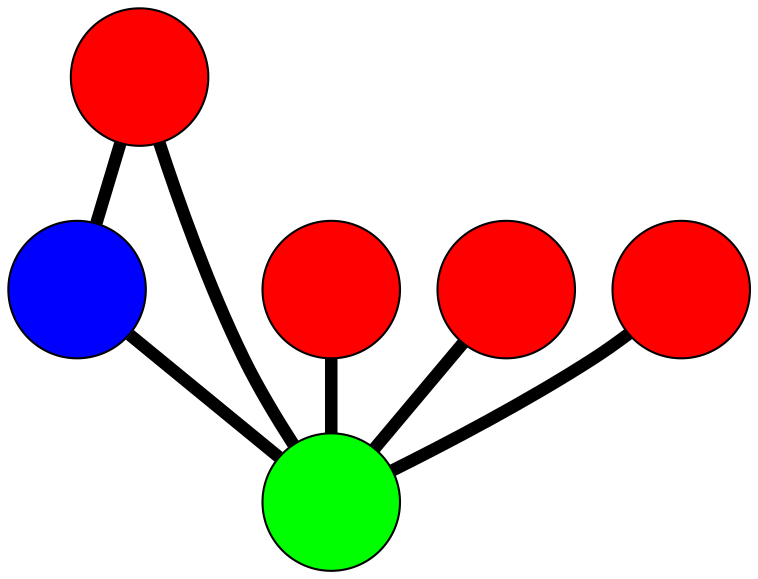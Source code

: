 graph G {
	graph [bb="-137.69,-114.13,100.01,140.93",
		overlap=false,
		sep=0.0,
		splines=true
	];
	node [color=black,
		fixedsize=true,
		fontname="Latin Modern Math",
		fontsize=42,
		height=.92,
		label="\N",
		penwidth=1,
		shape=circle,
		width=.92
	];
	edge [color=black,
		penwidth=6,
		style=bold
	];
	0	 [fillcolor=red,
		height=0.91667,
		label="",
		pos="-23.521,-64.985",
		style=filled,
		width=0.91667];
	4	 [fillcolor=blue,
		height=0.91667,
		label="",
		pos="67.012,-7.1204",
		style=filled,
		width=0.91667];
	0 -- 4	 [pos="4.6276,-46.994 15.632,-39.96 28.219,-31.915 39.191,-24.902"];
	5	 [fillcolor=green,
		height=0.91667,
		label="",
		pos="-8.9202,13.57",
		style=filled,
		width=0.91667];
	0 -- 5	 [pos="-17.414,-32.126 -16.601,-27.754 -15.768,-23.272 -14.957,-18.906"];
	1	 [fillcolor=red,
		height=0.91667,
		label="",
		pos="-104.69,31.733",
		style=filled,
		width=0.91667];
	1 -- 5	 [pos="-72.268,25.584 -62.391,23.711 -51.532,21.651 -41.637,19.774"];
	2	 [fillcolor=red,
		height=0.91667,
		label="",
		pos="53.442,-81.128",
		style=filled,
		width=0.91667];
	2 -- 5	 [pos="35.237,-53.483 27.112,-41.145 17.556,-26.635 9.4159,-14.274"];
	3	 [fillcolor=red,
		height=0.91667,
		label="",
		pos="16.679,107.93",
		style=filled,
		width=0.91667];
	3 -- 5	 [pos="8.0122,75.984 5.3433,66.147 2.4059,55.319 -0.26242,45.483"];
	4 -- 5	 [pos="34.81,1.6542 30.93,2.7115 26.967,3.7912 23.089,4.8478"];
}

